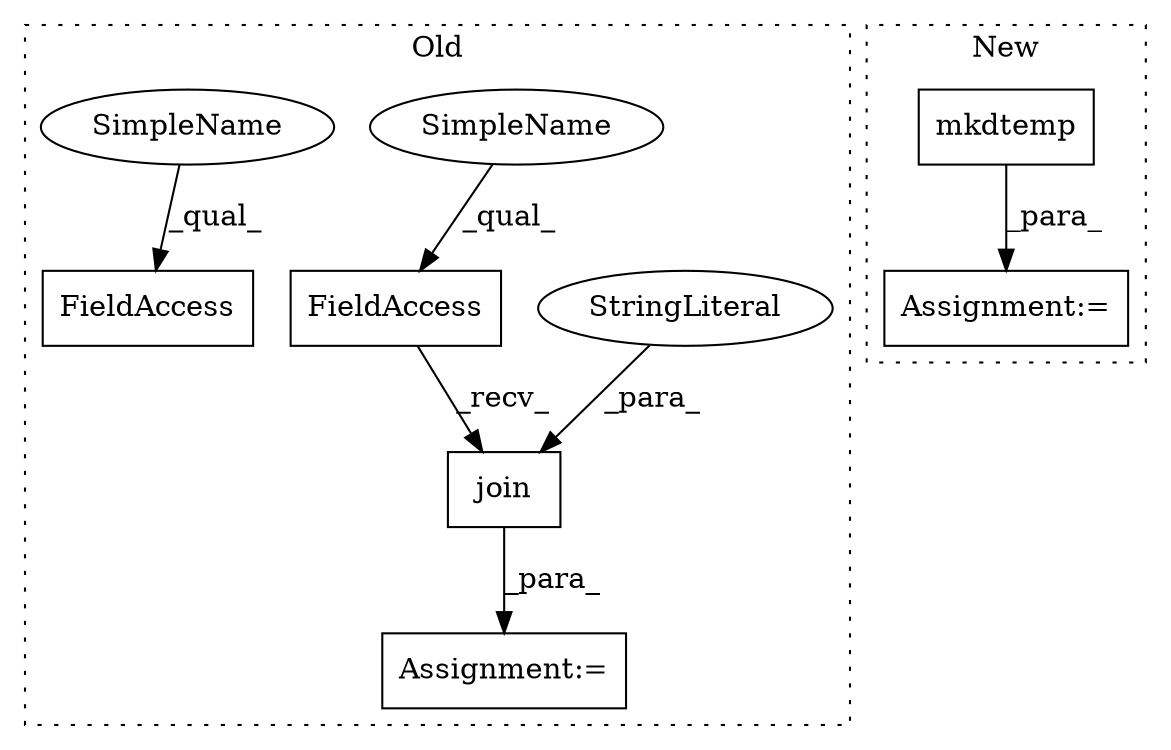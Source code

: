 digraph G {
subgraph cluster0 {
1 [label="join" a="32" s="7550,7583" l="5,1" shape="box"];
3 [label="FieldAccess" a="22" s="7542" l="7" shape="box"];
4 [label="StringLiteral" a="45" s="7573" l="10" shape="ellipse"];
6 [label="Assignment:=" a="7" s="7528" l="1" shape="box"];
7 [label="FieldAccess" a="22" s="7529" l="7" shape="box"];
8 [label="SimpleName" a="42" s="7542" l="2" shape="ellipse"];
9 [label="SimpleName" a="42" s="7529" l="2" shape="ellipse"];
label = "Old";
style="dotted";
}
subgraph cluster1 {
2 [label="mkdtemp" a="32" s="7488" l="9" shape="box"];
5 [label="Assignment:=" a="7" s="7478" l="1" shape="box"];
label = "New";
style="dotted";
}
1 -> 6 [label="_para_"];
2 -> 5 [label="_para_"];
3 -> 1 [label="_recv_"];
4 -> 1 [label="_para_"];
8 -> 3 [label="_qual_"];
9 -> 7 [label="_qual_"];
}